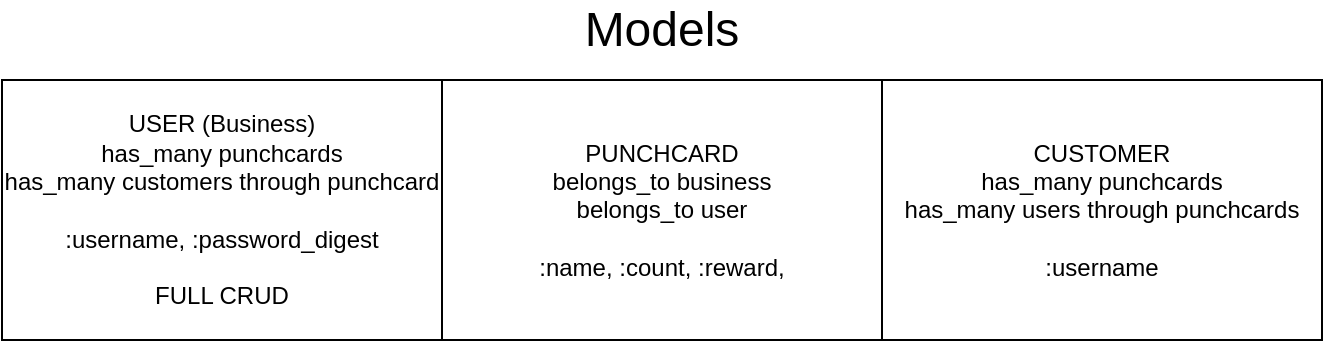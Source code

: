 <mxfile>
    <diagram id="EY0uoxFM9JYzSHPznBX-" name="Page-1">
        <mxGraphModel dx="1321" dy="620" grid="1" gridSize="10" guides="1" tooltips="1" connect="1" arrows="1" fold="1" page="1" pageScale="1" pageWidth="850" pageHeight="1100" background="#FFFFFF" math="0" shadow="0">
            <root>
                <mxCell id="0"/>
                <mxCell id="1" parent="0"/>
                <mxCell id="2" value="PUNCHCARD&lt;br&gt;belongs_to business&lt;br&gt;belongs_to user&lt;br&gt;&lt;br&gt;:name, :count, :reward," style="rounded=0;whiteSpace=wrap;html=1;" parent="1" vertex="1">
                    <mxGeometry x="315" y="160" width="220" height="130" as="geometry"/>
                </mxCell>
                <mxCell id="3" value="USER (Business)&lt;br&gt;has_many punchcards&lt;br&gt;has_many customers through punchcard&lt;br&gt;&lt;br&gt;:username, :password_digest&lt;br&gt;&lt;br&gt;FULL CRUD" style="rounded=0;whiteSpace=wrap;html=1;" parent="1" vertex="1">
                    <mxGeometry x="95" y="160" width="220" height="130" as="geometry"/>
                </mxCell>
                <mxCell id="4" value="CUSTOMER&lt;br&gt;has_many punchcards&lt;br&gt;has_many users through punchcards&lt;br&gt;&lt;br&gt;:username" style="rounded=0;whiteSpace=wrap;html=1;" parent="1" vertex="1">
                    <mxGeometry x="535" y="160" width="220" height="130" as="geometry"/>
                </mxCell>
                <mxCell id="16" value="&lt;font color=&quot;#000000&quot; style=&quot;font-size: 24px;&quot;&gt;Models&lt;/font&gt;" style="text;html=1;align=center;verticalAlign=middle;whiteSpace=wrap;rounded=0;" parent="1" vertex="1">
                    <mxGeometry x="395" y="120" width="60" height="30" as="geometry"/>
                </mxCell>
            </root>
        </mxGraphModel>
    </diagram>
</mxfile>